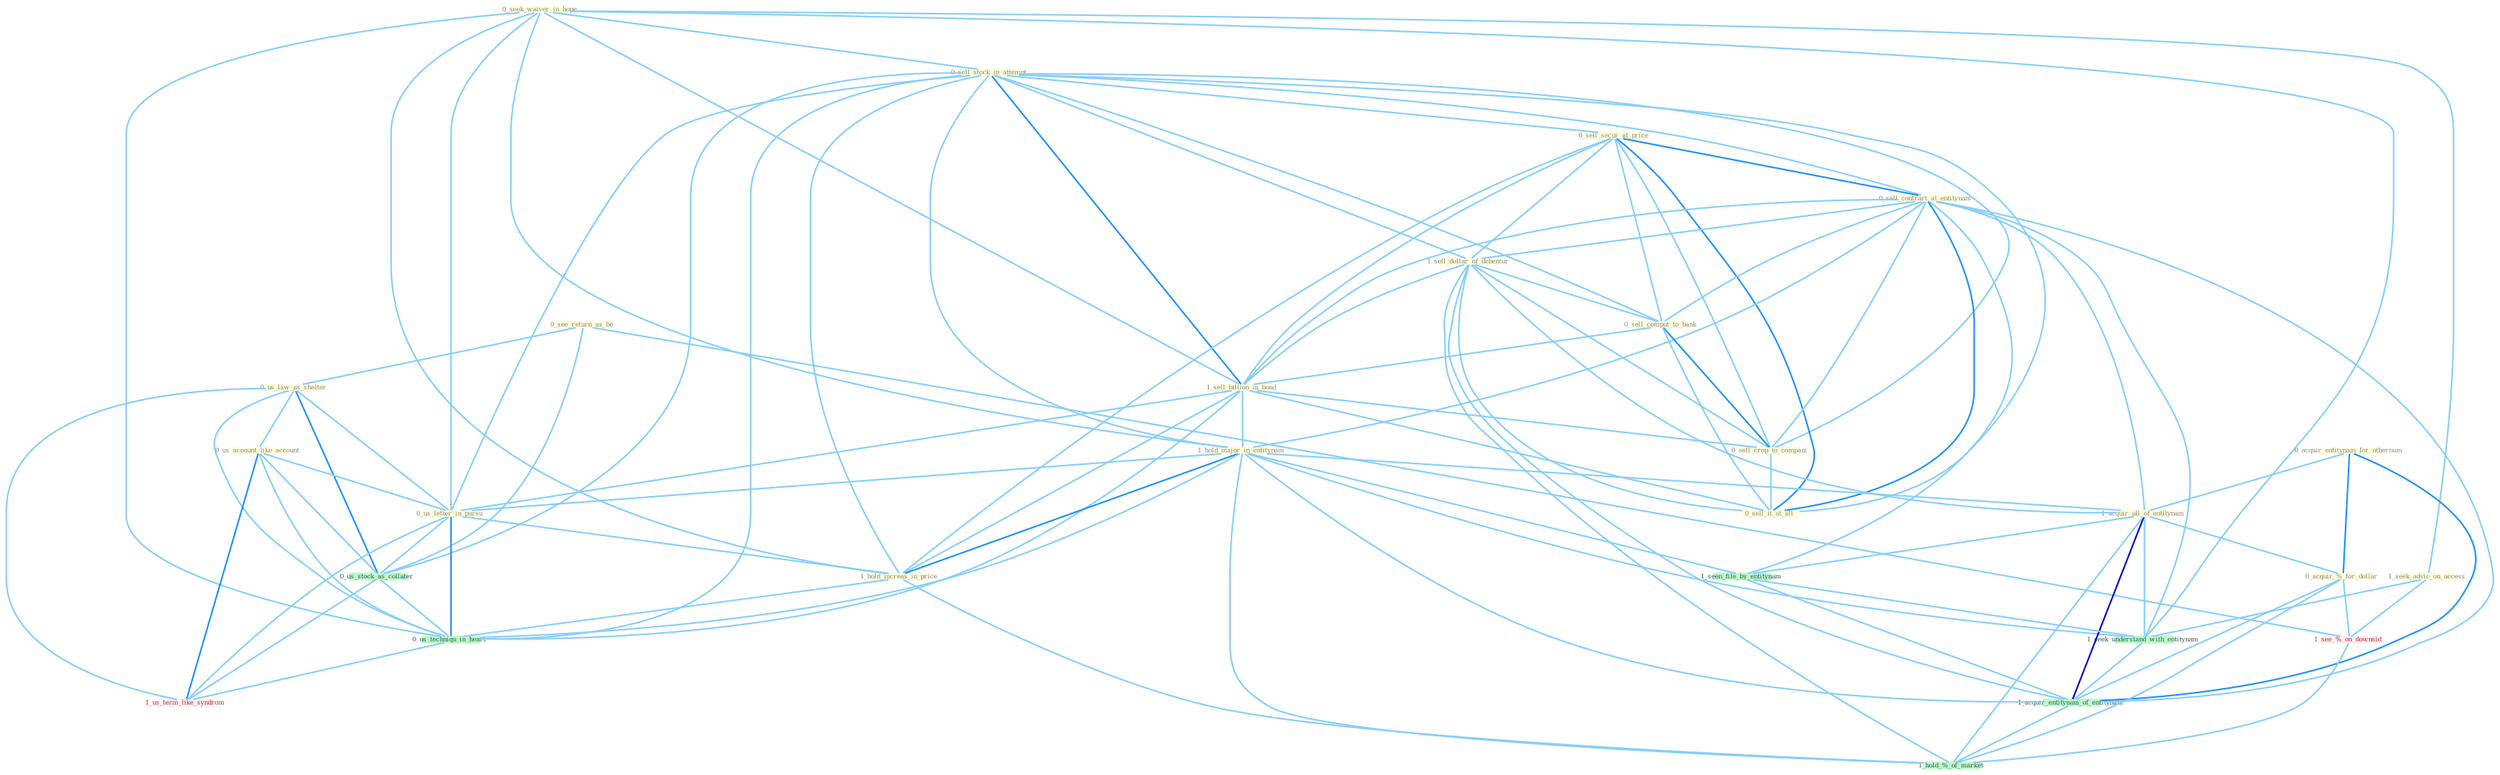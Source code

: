 Graph G{ 
    node
    [shape=polygon,style=filled,width=.5,height=.06,color="#BDFCC9",fixedsize=true,fontsize=4,
    fontcolor="#2f4f4f"];
    {node
    [color="#ffffe0", fontcolor="#8b7d6b"] "0_seek_waiver_in_hope " "0_see_return_as_be " "0_sell_stock_in_attempt " "0_sell_secur_at_price " "0_sell_contract_at_entitynam " "1_sell_dollar_of_debentur " "0_us_law_as_shelter " "1_seek_advic_on_access " "0_sell_comput_to_bank " "1_sell_billion_in_bond " "1_hold_major_in_entitynam " "0_us_account_like_account " "0_acquir_entitynam_for_othernum " "0_us_letter_in_pursu " "0_sell_crop_to_compani " "1_acquir_all_of_entitynam " "0_sell_it_at_all " "0_acquir_%_for_dollar " "1_hold_increas_in_price "}
{node [color="#fff0f5", fontcolor="#b22222"] "1_see_%_on_downsid " "1_us_term_like_syndrom "}
edge [color="#B0E2FF"];

	"0_seek_waiver_in_hope " -- "0_sell_stock_in_attempt " [w="1", color="#87cefa" ];
	"0_seek_waiver_in_hope " -- "1_seek_advic_on_access " [w="1", color="#87cefa" ];
	"0_seek_waiver_in_hope " -- "1_sell_billion_in_bond " [w="1", color="#87cefa" ];
	"0_seek_waiver_in_hope " -- "1_hold_major_in_entitynam " [w="1", color="#87cefa" ];
	"0_seek_waiver_in_hope " -- "0_us_letter_in_pursu " [w="1", color="#87cefa" ];
	"0_seek_waiver_in_hope " -- "1_hold_increas_in_price " [w="1", color="#87cefa" ];
	"0_seek_waiver_in_hope " -- "1_seek_understand_with_entitynam " [w="1", color="#87cefa" ];
	"0_seek_waiver_in_hope " -- "0_us_techniqu_in_heart " [w="1", color="#87cefa" ];
	"0_see_return_as_be " -- "0_us_law_as_shelter " [w="1", color="#87cefa" ];
	"0_see_return_as_be " -- "0_us_stock_as_collater " [w="1", color="#87cefa" ];
	"0_see_return_as_be " -- "1_see_%_on_downsid " [w="1", color="#87cefa" ];
	"0_sell_stock_in_attempt " -- "0_sell_secur_at_price " [w="1", color="#87cefa" ];
	"0_sell_stock_in_attempt " -- "0_sell_contract_at_entitynam " [w="1", color="#87cefa" ];
	"0_sell_stock_in_attempt " -- "1_sell_dollar_of_debentur " [w="1", color="#87cefa" ];
	"0_sell_stock_in_attempt " -- "0_sell_comput_to_bank " [w="1", color="#87cefa" ];
	"0_sell_stock_in_attempt " -- "1_sell_billion_in_bond " [w="2", color="#1e90ff" , len=0.8];
	"0_sell_stock_in_attempt " -- "1_hold_major_in_entitynam " [w="1", color="#87cefa" ];
	"0_sell_stock_in_attempt " -- "0_us_letter_in_pursu " [w="1", color="#87cefa" ];
	"0_sell_stock_in_attempt " -- "0_sell_crop_to_compani " [w="1", color="#87cefa" ];
	"0_sell_stock_in_attempt " -- "0_sell_it_at_all " [w="1", color="#87cefa" ];
	"0_sell_stock_in_attempt " -- "1_hold_increas_in_price " [w="1", color="#87cefa" ];
	"0_sell_stock_in_attempt " -- "0_us_stock_as_collater " [w="1", color="#87cefa" ];
	"0_sell_stock_in_attempt " -- "0_us_techniqu_in_heart " [w="1", color="#87cefa" ];
	"0_sell_secur_at_price " -- "0_sell_contract_at_entitynam " [w="2", color="#1e90ff" , len=0.8];
	"0_sell_secur_at_price " -- "1_sell_dollar_of_debentur " [w="1", color="#87cefa" ];
	"0_sell_secur_at_price " -- "0_sell_comput_to_bank " [w="1", color="#87cefa" ];
	"0_sell_secur_at_price " -- "1_sell_billion_in_bond " [w="1", color="#87cefa" ];
	"0_sell_secur_at_price " -- "0_sell_crop_to_compani " [w="1", color="#87cefa" ];
	"0_sell_secur_at_price " -- "0_sell_it_at_all " [w="2", color="#1e90ff" , len=0.8];
	"0_sell_secur_at_price " -- "1_hold_increas_in_price " [w="1", color="#87cefa" ];
	"0_sell_contract_at_entitynam " -- "1_sell_dollar_of_debentur " [w="1", color="#87cefa" ];
	"0_sell_contract_at_entitynam " -- "0_sell_comput_to_bank " [w="1", color="#87cefa" ];
	"0_sell_contract_at_entitynam " -- "1_sell_billion_in_bond " [w="1", color="#87cefa" ];
	"0_sell_contract_at_entitynam " -- "1_hold_major_in_entitynam " [w="1", color="#87cefa" ];
	"0_sell_contract_at_entitynam " -- "0_sell_crop_to_compani " [w="1", color="#87cefa" ];
	"0_sell_contract_at_entitynam " -- "1_acquir_all_of_entitynam " [w="1", color="#87cefa" ];
	"0_sell_contract_at_entitynam " -- "0_sell_it_at_all " [w="2", color="#1e90ff" , len=0.8];
	"0_sell_contract_at_entitynam " -- "1_seen_file_by_entitynam " [w="1", color="#87cefa" ];
	"0_sell_contract_at_entitynam " -- "1_seek_understand_with_entitynam " [w="1", color="#87cefa" ];
	"0_sell_contract_at_entitynam " -- "1_acquir_entitynam_of_entitynam " [w="1", color="#87cefa" ];
	"1_sell_dollar_of_debentur " -- "0_sell_comput_to_bank " [w="1", color="#87cefa" ];
	"1_sell_dollar_of_debentur " -- "1_sell_billion_in_bond " [w="1", color="#87cefa" ];
	"1_sell_dollar_of_debentur " -- "0_sell_crop_to_compani " [w="1", color="#87cefa" ];
	"1_sell_dollar_of_debentur " -- "1_acquir_all_of_entitynam " [w="1", color="#87cefa" ];
	"1_sell_dollar_of_debentur " -- "0_sell_it_at_all " [w="1", color="#87cefa" ];
	"1_sell_dollar_of_debentur " -- "1_acquir_entitynam_of_entitynam " [w="1", color="#87cefa" ];
	"1_sell_dollar_of_debentur " -- "1_hold_%_of_market " [w="1", color="#87cefa" ];
	"0_us_law_as_shelter " -- "0_us_account_like_account " [w="1", color="#87cefa" ];
	"0_us_law_as_shelter " -- "0_us_letter_in_pursu " [w="1", color="#87cefa" ];
	"0_us_law_as_shelter " -- "0_us_stock_as_collater " [w="2", color="#1e90ff" , len=0.8];
	"0_us_law_as_shelter " -- "0_us_techniqu_in_heart " [w="1", color="#87cefa" ];
	"0_us_law_as_shelter " -- "1_us_term_like_syndrom " [w="1", color="#87cefa" ];
	"1_seek_advic_on_access " -- "1_seek_understand_with_entitynam " [w="1", color="#87cefa" ];
	"1_seek_advic_on_access " -- "1_see_%_on_downsid " [w="1", color="#87cefa" ];
	"0_sell_comput_to_bank " -- "1_sell_billion_in_bond " [w="1", color="#87cefa" ];
	"0_sell_comput_to_bank " -- "0_sell_crop_to_compani " [w="2", color="#1e90ff" , len=0.8];
	"0_sell_comput_to_bank " -- "0_sell_it_at_all " [w="1", color="#87cefa" ];
	"1_sell_billion_in_bond " -- "1_hold_major_in_entitynam " [w="1", color="#87cefa" ];
	"1_sell_billion_in_bond " -- "0_us_letter_in_pursu " [w="1", color="#87cefa" ];
	"1_sell_billion_in_bond " -- "0_sell_crop_to_compani " [w="1", color="#87cefa" ];
	"1_sell_billion_in_bond " -- "0_sell_it_at_all " [w="1", color="#87cefa" ];
	"1_sell_billion_in_bond " -- "1_hold_increas_in_price " [w="1", color="#87cefa" ];
	"1_sell_billion_in_bond " -- "0_us_techniqu_in_heart " [w="1", color="#87cefa" ];
	"1_hold_major_in_entitynam " -- "0_us_letter_in_pursu " [w="1", color="#87cefa" ];
	"1_hold_major_in_entitynam " -- "1_acquir_all_of_entitynam " [w="1", color="#87cefa" ];
	"1_hold_major_in_entitynam " -- "1_hold_increas_in_price " [w="2", color="#1e90ff" , len=0.8];
	"1_hold_major_in_entitynam " -- "1_seen_file_by_entitynam " [w="1", color="#87cefa" ];
	"1_hold_major_in_entitynam " -- "1_seek_understand_with_entitynam " [w="1", color="#87cefa" ];
	"1_hold_major_in_entitynam " -- "1_acquir_entitynam_of_entitynam " [w="1", color="#87cefa" ];
	"1_hold_major_in_entitynam " -- "0_us_techniqu_in_heart " [w="1", color="#87cefa" ];
	"1_hold_major_in_entitynam " -- "1_hold_%_of_market " [w="1", color="#87cefa" ];
	"0_us_account_like_account " -- "0_us_letter_in_pursu " [w="1", color="#87cefa" ];
	"0_us_account_like_account " -- "0_us_stock_as_collater " [w="1", color="#87cefa" ];
	"0_us_account_like_account " -- "0_us_techniqu_in_heart " [w="1", color="#87cefa" ];
	"0_us_account_like_account " -- "1_us_term_like_syndrom " [w="2", color="#1e90ff" , len=0.8];
	"0_acquir_entitynam_for_othernum " -- "1_acquir_all_of_entitynam " [w="1", color="#87cefa" ];
	"0_acquir_entitynam_for_othernum " -- "0_acquir_%_for_dollar " [w="2", color="#1e90ff" , len=0.8];
	"0_acquir_entitynam_for_othernum " -- "1_acquir_entitynam_of_entitynam " [w="2", color="#1e90ff" , len=0.8];
	"0_us_letter_in_pursu " -- "1_hold_increas_in_price " [w="1", color="#87cefa" ];
	"0_us_letter_in_pursu " -- "0_us_stock_as_collater " [w="1", color="#87cefa" ];
	"0_us_letter_in_pursu " -- "0_us_techniqu_in_heart " [w="2", color="#1e90ff" , len=0.8];
	"0_us_letter_in_pursu " -- "1_us_term_like_syndrom " [w="1", color="#87cefa" ];
	"0_sell_crop_to_compani " -- "0_sell_it_at_all " [w="1", color="#87cefa" ];
	"1_acquir_all_of_entitynam " -- "0_acquir_%_for_dollar " [w="1", color="#87cefa" ];
	"1_acquir_all_of_entitynam " -- "1_seen_file_by_entitynam " [w="1", color="#87cefa" ];
	"1_acquir_all_of_entitynam " -- "1_seek_understand_with_entitynam " [w="1", color="#87cefa" ];
	"1_acquir_all_of_entitynam " -- "1_acquir_entitynam_of_entitynam " [w="3", color="#0000cd" , len=0.6];
	"1_acquir_all_of_entitynam " -- "1_hold_%_of_market " [w="1", color="#87cefa" ];
	"0_acquir_%_for_dollar " -- "1_acquir_entitynam_of_entitynam " [w="1", color="#87cefa" ];
	"0_acquir_%_for_dollar " -- "1_see_%_on_downsid " [w="1", color="#87cefa" ];
	"0_acquir_%_for_dollar " -- "1_hold_%_of_market " [w="1", color="#87cefa" ];
	"1_hold_increas_in_price " -- "0_us_techniqu_in_heart " [w="1", color="#87cefa" ];
	"1_hold_increas_in_price " -- "1_hold_%_of_market " [w="1", color="#87cefa" ];
	"1_seen_file_by_entitynam " -- "1_seek_understand_with_entitynam " [w="1", color="#87cefa" ];
	"1_seen_file_by_entitynam " -- "1_acquir_entitynam_of_entitynam " [w="1", color="#87cefa" ];
	"0_us_stock_as_collater " -- "0_us_techniqu_in_heart " [w="1", color="#87cefa" ];
	"0_us_stock_as_collater " -- "1_us_term_like_syndrom " [w="1", color="#87cefa" ];
	"1_seek_understand_with_entitynam " -- "1_acquir_entitynam_of_entitynam " [w="1", color="#87cefa" ];
	"1_acquir_entitynam_of_entitynam " -- "1_hold_%_of_market " [w="1", color="#87cefa" ];
	"0_us_techniqu_in_heart " -- "1_us_term_like_syndrom " [w="1", color="#87cefa" ];
	"1_see_%_on_downsid " -- "1_hold_%_of_market " [w="1", color="#87cefa" ];
}